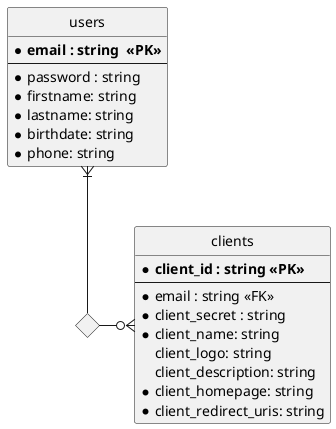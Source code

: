 @startuml
' hide the spot
hide circle

' avoid problems with angled crows feet
skinparam linetype ortho



entity "users"  {
    * **email : string  <<PK>>**
    --
    *password : string
    *firstname: string
    *lastname: string
    *birthdate: string
    *phone: string
}


entity "clients"  {
  * **client_id : string <<PK>> **
  --
  *email : string <<FK>>
  *client_secret : string
  *client_name: string
  client_logo: string
  client_description: string
  *client_homepage: string
  *client_redirect_uris: string
}

<> manages
users }|-- manages
manages -o{ clients

' entity "authorization"  {
'   * **id : string <<PK>> **
'   --
'   *authorization_code : string <<FK>>
'   *client_id: string <<FK>>
'   *email: string <<FK>>
'   *expires_at: uint256
'   *timestamp: uint256
' }

' entity "token"  {
'   * ** id : string <<PK>> **
'   --
'   *access_token : string
'   *client_id : string <<FK>>
'   *email : string <<FK>>
'   *expires_at : uint256
'   *timestamp : uint256
' }



'"users" }|--o{ "clients"
'n"users" }|--o{ "authorization"
'"users" }|--o{ "token"
'n"clients" }|--o{ "authorization"
'"clients" }|--o{ "token"

@enduml